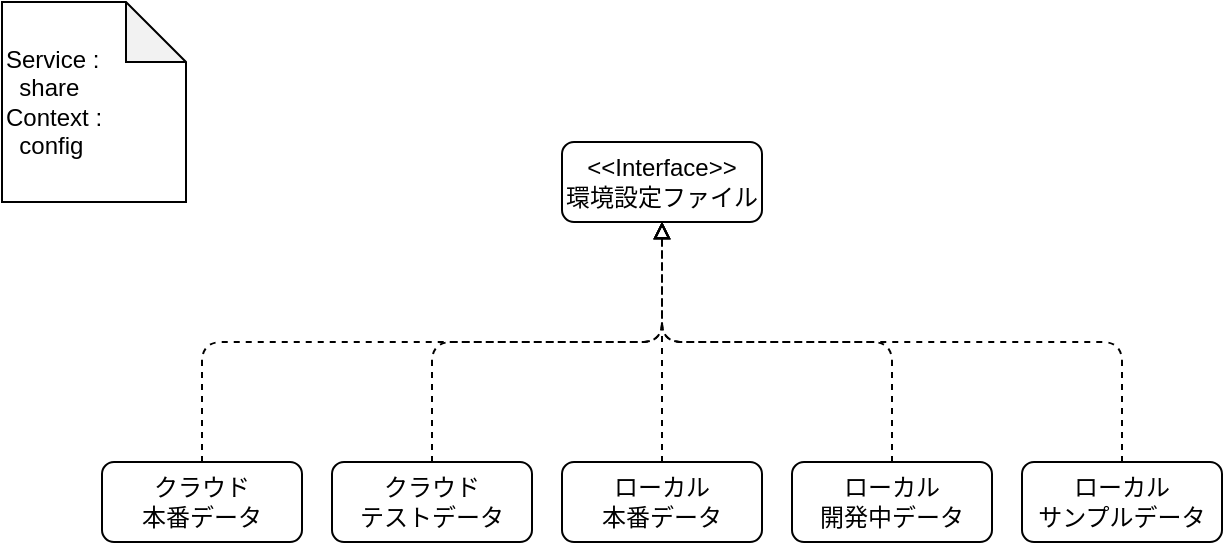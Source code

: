 <mxfile>
    <diagram id="IazLSSSJdwh09zSnc1SI" name="ページ1">
        <mxGraphModel dx="948" dy="290" grid="1" gridSize="10" guides="1" tooltips="1" connect="1" arrows="1" fold="1" page="1" pageScale="1" pageWidth="827" pageHeight="1169" math="0" shadow="0">
            <root>
                <mxCell id="0"/>
                <mxCell id="1" parent="0"/>
                <mxCell id="3" value="Service :&lt;br&gt;&amp;nbsp; share&lt;br&gt;Context :&lt;br&gt;&amp;nbsp; config" style="shape=note;whiteSpace=wrap;html=1;backgroundOutline=1;darkOpacity=0.05;fillColor=none;align=left;" vertex="1" parent="1">
                    <mxGeometry width="92" height="100" as="geometry"/>
                </mxCell>
                <mxCell id="4" value="&amp;lt;&amp;lt;Interface&amp;gt;&amp;gt;&lt;span&gt;&lt;br&gt;環境設定ファイル&lt;br&gt;&lt;/span&gt;" style="rounded=1;whiteSpace=wrap;html=1;fillColor=none;" vertex="1" parent="1">
                    <mxGeometry x="280" y="70" width="100" height="40" as="geometry"/>
                </mxCell>
                <mxCell id="10" style="html=1;exitX=0.5;exitY=0;exitDx=0;exitDy=0;entryX=0.5;entryY=1;entryDx=0;entryDy=0;endArrow=block;endFill=0;dashed=1;elbow=vertical;edgeStyle=orthogonalEdgeStyle;" edge="1" parent="1" source="5" target="4">
                    <mxGeometry relative="1" as="geometry"/>
                </mxCell>
                <mxCell id="5" value="クラウド&lt;br&gt;本番データ" style="rounded=1;whiteSpace=wrap;html=1;fillColor=none;" vertex="1" parent="1">
                    <mxGeometry x="50" y="230" width="100" height="40" as="geometry"/>
                </mxCell>
                <mxCell id="14" style="html=1;exitX=0.5;exitY=0;exitDx=0;exitDy=0;entryX=0.5;entryY=1;entryDx=0;entryDy=0;dashed=1;endArrow=block;endFill=0;elbow=vertical;edgeStyle=orthogonalEdgeStyle;" edge="1" parent="1" source="6" target="4">
                    <mxGeometry relative="1" as="geometry"/>
                </mxCell>
                <mxCell id="6" value="クラウド&lt;br&gt;テストデータ" style="rounded=1;whiteSpace=wrap;html=1;fillColor=none;" vertex="1" parent="1">
                    <mxGeometry x="165" y="230" width="100" height="40" as="geometry"/>
                </mxCell>
                <mxCell id="15" style="html=1;exitX=0.5;exitY=0;exitDx=0;exitDy=0;entryX=0.5;entryY=1;entryDx=0;entryDy=0;dashed=1;endArrow=block;endFill=0;elbow=vertical;edgeStyle=orthogonalEdgeStyle;" edge="1" parent="1" source="7" target="4">
                    <mxGeometry relative="1" as="geometry"/>
                </mxCell>
                <mxCell id="7" value="ローカル&lt;br&gt;本番データ" style="rounded=1;whiteSpace=wrap;html=1;fillColor=none;" vertex="1" parent="1">
                    <mxGeometry x="280" y="230" width="100" height="40" as="geometry"/>
                </mxCell>
                <mxCell id="16" style="html=1;exitX=0.5;exitY=0;exitDx=0;exitDy=0;entryX=0.5;entryY=1;entryDx=0;entryDy=0;dashed=1;endArrow=block;endFill=0;elbow=vertical;edgeStyle=orthogonalEdgeStyle;" edge="1" parent="1" source="8" target="4">
                    <mxGeometry relative="1" as="geometry"/>
                </mxCell>
                <mxCell id="8" value="ローカル&lt;br&gt;開発中データ" style="rounded=1;whiteSpace=wrap;html=1;fillColor=none;" vertex="1" parent="1">
                    <mxGeometry x="395" y="230" width="100" height="40" as="geometry"/>
                </mxCell>
                <mxCell id="17" style="html=1;exitX=0.5;exitY=0;exitDx=0;exitDy=0;entryX=0.5;entryY=1;entryDx=0;entryDy=0;dashed=1;endArrow=block;endFill=0;elbow=vertical;edgeStyle=orthogonalEdgeStyle;" edge="1" parent="1" source="9" target="4">
                    <mxGeometry relative="1" as="geometry"/>
                </mxCell>
                <mxCell id="9" value="ローカル&lt;br&gt;サンプルデータ" style="rounded=1;whiteSpace=wrap;html=1;fillColor=none;" vertex="1" parent="1">
                    <mxGeometry x="510" y="230" width="100" height="40" as="geometry"/>
                </mxCell>
            </root>
        </mxGraphModel>
    </diagram>
</mxfile>
